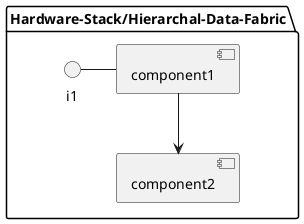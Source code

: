 @startuml

package "Hardware-Stack/Hierarchal-Data-Fabric" {
component component1
component component2
interface i1

}
i1 - component1
component1 --> component2
@enduml
